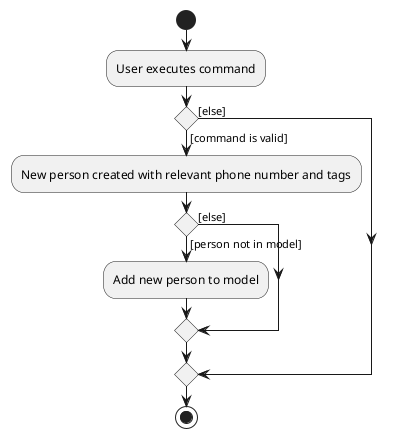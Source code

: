 @startuml
start
:User executes command;

'Since the beta syntax does not support placing the condition outside the
'diamond we place it as the true branch instead.

if () then ([command is valid])
    :New person created with relevant phone number and tags;

    if () then ([person not in model])
        :Add new person to model;

    else ([else])
    endif

else([else])
endif
stop
@enduml
